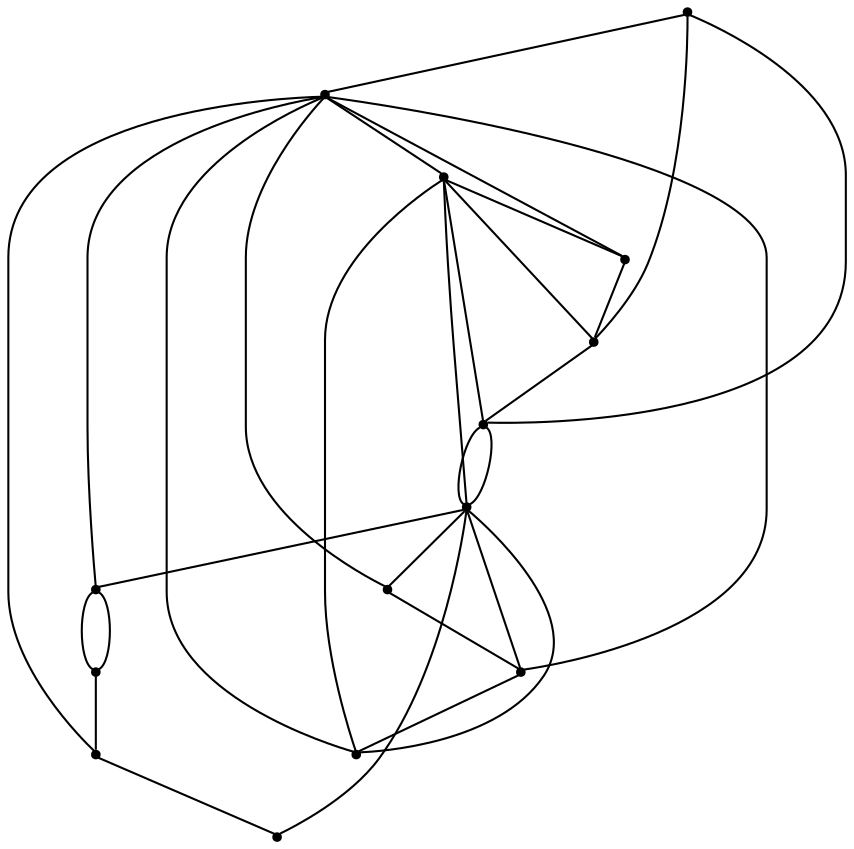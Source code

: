 graph {
  node [shape=point,comment="{\"directed\":false,\"doi\":\"10.1007/978-3-642-36763-2_25\",\"figure\":\"3 (2)\"}"]

  v0 [pos="1795.1442752957555,2454.45207382519"]
  v1 [pos="1751.7837758016665,2421.621486014611"]
  v2 [pos="1708.4274755019644,2436.0655304387346"]
  v3 [pos="1605.9411738056217,2449.1968498857877"]
  v4 [pos="1655.8688315758634,2458.38999440163"]
  v5 [pos="1561.2672172066393,2428.1851108999635"]
  v6 [pos="1513.9664736461846,2446.571654286419"]
  v7 [pos="1428.5632582056019,2434.752805461664"]
  v8 [pos="1185.4838564900867,2440.0077750462942"]
  v9 [pos="1469.2926442955168,2468.895863894542"]
  v10 [pos="1381.2583154507602,2445.2586749545762"]
  v11 [pos="1228.8401567897888,2461.019514032119"]
  v12 [pos="1333.9575718903054,2455.764544447489"]
  v13 [pos="1280.0853436109962,2440.0077750462942"]

  v0 -- v8 [id="-1",pos="1795.1442752957555,2454.45207382519 1491.6294317225359,2765.677774652301 1491.6294317225359,2765.677774652301 1491.6294317225359,2765.677774652301 1185.4838564900867,2440.0077750462942 1185.4838564900867,2440.0077750462942 1185.4838564900867,2440.0077750462942"]
  v8 -- v9 [id="-2",pos="1185.4838564900867,2440.0077750462942 1345.7827577804192,2567.3868642619636 1345.7827577804192,2567.3868642619636 1345.7827577804192,2567.3868642619636 1469.2926442955168,2468.895863894542 1469.2926442955168,2468.895863894542 1469.2926442955168,2468.895863894542"]
  v8 -- v4 [id="-3",pos="1185.4838564900867,2440.0077750462942 1424.6186876965344,2673.75446884658 1424.6186876965344,2673.75446884658 1424.6186876965344,2673.75446884658 1655.8688315758634,2458.38999440163 1655.8688315758634,2458.38999440163 1655.8688315758634,2458.38999440163"]
  v8 -- v11 [id="-4",pos="1185.4838564900867,2440.0077750462942 1228.8401567897888,2461.019514032119 1228.8401567897888,2461.019514032119 1228.8401567897888,2461.019514032119"]
  v8 -- v3 [id="-5",pos="1185.4838564900867,2440.0077750462942 1390.4565871310867,2631.7307365201596 1390.4565871310867,2631.7307365201596 1390.4565871310867,2631.7307365201596 1605.9411738056217,2449.1968498857877 1605.9411738056217,2449.1968498857877 1605.9411738056217,2449.1968498857877"]
  v11 -- v13 [id="-6",pos="1228.8401567897888,2461.019514032119 1280.0853436109962,2440.0077750462942 1280.0853436109962,2440.0077750462942 1280.0853436109962,2440.0077750462942"]
  v12 -- v8 [id="-8",pos="1333.9575718903054,2455.764544447489 1270.8912711250564,2501.726197350349 1270.8912711250564,2501.726197350349 1270.8912711250564,2501.726197350349 1185.4838564900867,2440.0077750462942 1185.4838564900867,2440.0077750462942 1185.4838564900867,2440.0077750462942"]
  v13 -- v11 [id="-9",pos="1280.0853436109962,2440.0077750462942 1231.55041864574,2470.6837235852663 1231.55041864574,2470.6837235852663 1231.55041864574,2470.6837235852663 1228.8401567897888,2461.019514032119 1228.8401567897888,2461.019514032119 1228.8401567897888,2461.019514032119"]
  v12 -- v10 [id="-10",pos="1333.9575718903054,2455.764544447489 1381.2583154507602,2445.2586749545762 1381.2583154507602,2445.2586749545762 1381.2583154507602,2445.2586749545762"]
  v8 -- v5 [id="-11",pos="1185.4838564900867,2440.0077750462942 1352.3499160565718,2589.711328224859 1352.3499160565718,2589.711328224859 1352.3499160565718,2589.711328224859 1561.2672172066393,2428.1851108999635 1561.2672172066393,2428.1851108999635 1561.2672172066393,2428.1851108999635"]
  v6 -- v8 [id="-12",pos="1513.9664736461846,2446.571654286419 1348.409671990206,2576.5802631325773 1348.409671990206,2576.5802631325773 1348.409671990206,2576.5802631325773 1185.4838564900867,2440.0077750462942 1185.4838564900867,2440.0077750462942 1185.4838564900867,2440.0077750462942"]
  v10 -- v7 [id="-13",pos="1381.2583154507602,2445.2586749545762 1428.5632582056019,2434.752805461664 1428.5632582056019,2434.752805461664 1428.5632582056019,2434.752805461664"]
  v13 -- v12 [id="-14",pos="1280.0853436109962,2440.0077750462942 1333.9575718903054,2455.764544447489 1333.9575718903054,2455.764544447489 1333.9575718903054,2455.764544447489"]
  v7 -- v1 [id="-15",pos="1428.5632582056019,2434.752805461664 1582.51577704588,2281.0612238166227 1582.51577704588,2281.0612238166227 1582.51577704588,2281.0612238166227 1751.7837758016665,2421.621486014611 1751.7837758016665,2421.621486014611 1751.7837758016665,2421.621486014611"]
  v7 -- v11 [id="-16",pos="1428.5632582056019,2434.752805461664 1336.8136603149649,2341.466921143607 1336.8136603149649,2341.466921143607 1336.8136603149649,2341.466921143607 1228.8401567897888,2461.019514032119 1228.8401567897888,2461.019514032119 1228.8401567897888,2461.019514032119"]
  v7 -- v9 [id="-17",pos="1428.5632582056019,2434.752805461664 1469.2926442955168,2468.895863894542 1469.2926442955168,2468.895863894542 1469.2926442955168,2468.895863894542"]
  v9 -- v6 [id="-18",pos="1469.2926442955168,2468.895863894542 1513.9664736461846,2446.571654286419 1513.9664736461846,2446.571654286419 1513.9664736461846,2446.571654286419"]
  v6 -- v5 [id="-19",pos="1513.9664736461846,2446.571654286419 1561.2672172066393,2428.1851108999635 1561.2672172066393,2428.1851108999635 1561.2672172066393,2428.1851108999635"]
  v7 -- v6 [id="-20",pos="1428.5632582056019,2434.752805461664 1471.7484095219593,2406.627526573935 1471.7484095219593,2406.627526573935 1471.7484095219593,2406.627526573935 1513.9664736461846,2446.571654286419 1513.9664736461846,2446.571654286419 1513.9664736461846,2446.571654286419"]
  v7 -- v5 [id="-21",pos="1428.5632582056019,2434.752805461664 1495.7991045004037,2382.1736044618374 1495.7991045004037,2382.1736044618374 1495.7991045004037,2382.1736044618374 1561.2672172066393,2428.1851108999635 1561.2672172066393,2428.1851108999635 1561.2672172066393,2428.1851108999635"]
  v7 -- v3 [id="-22",pos="1428.5632582056019,2434.752805461664 1508.9378747437256,2359.8532101752908 1508.9378747437256,2359.8532101752908 1508.9378747437256,2359.8532101752908 1605.9411738056217,2449.1968498857877 1605.9411738056217,2449.1968498857877 1605.9411738056217,2449.1968498857877"]
  v5 -- v3 [id="-23",pos="1561.2672172066393,2428.1851108999635 1605.9411738056217,2449.1968498857877 1605.9411738056217,2449.1968498857877 1605.9411738056217,2449.1968498857877"]
  v1 -- v7 [id="-24",pos="1751.7837758016665,2421.621486014611 1582.519976240267,2266.612855361379 1582.519976240267,2266.612855361379 1582.519976240267,2266.612855361379 1428.5632582056019,2434.752805461664 1428.5632582056019,2434.752805461664 1428.5632582056019,2434.752805461664"]
  v1 -- v0 [id="-25",pos="1751.7837758016665,2421.621486014611 1795.1442752957555,2454.45207382519 1795.1442752957555,2454.45207382519 1795.1442752957555,2454.45207382519"]
  v3 -- v1 [id="-26",pos="1605.9411738056217,2449.1968498857877 1682.3754190290651,2372.984529622344 1682.3754190290651,2372.984529622344 1682.3754190290651,2372.984529622344 1751.7837758016665,2421.621486014611 1751.7837758016665,2421.621486014611 1751.7837758016665,2421.621486014611"]
  v3 -- v4 [id="-27",pos="1605.9411738056217,2449.1968498857877 1655.8688315758634,2458.38999440163 1655.8688315758634,2458.38999440163 1655.8688315758634,2458.38999440163"]
  v2 -- v1 [id="-28",pos="1708.4274755019644,2436.0655304387346 1751.7837758016665,2421.621486014611 1751.7837758016665,2421.621486014611 1751.7837758016665,2421.621486014611"]
  v3 -- v2 [id="-29",pos="1605.9411738056217,2449.1968498857877 1663.582624416267,2398.7471070351635 1663.582624416267,2398.7471070351635 1663.582624416267,2398.7471070351635 1708.4274755019644,2436.0655304387346 1708.4274755019644,2436.0655304387346 1708.4274755019644,2436.0655304387346"]
  v4 -- v2 [id="-30",pos="1655.8688315758634,2458.38999440163 1708.4274755019644,2436.0655304387346 1708.4274755019644,2436.0655304387346 1708.4274755019644,2436.0655304387346"]
  v2 -- v0 [id="-31",pos="1708.4274755019644,2436.0655304387346 1749.281946685283,2474.9762147135443 1749.281946685283,2474.9762147135443 1749.281946685283,2474.9762147135443 1795.1442752957555,2454.45207382519 1795.1442752957555,2454.45207382519 1795.1442752957555,2454.45207382519"]
}
